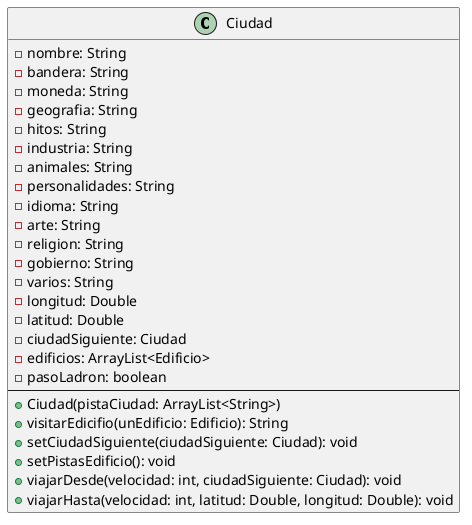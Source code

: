 @startuml

class Ciudad {
    -nombre: String
    -bandera: String
    -moneda: String
    -geografia: String
    -hitos: String
    -industria: String
    -animales: String
    -personalidades: String
    -idioma: String
    -arte: String
    -religion: String
    -gobierno: String
    -varios: String
    -longitud: Double
    -latitud: Double
    -ciudadSiguiente: Ciudad
    -edificios: ArrayList<Edificio>
    -pasoLadron: boolean
    --
    +Ciudad(pistaCiudad: ArrayList<String>)
    +visitarEdicifio(unEdificio: Edificio): String
    +setCiudadSiguiente(ciudadSiguiente: Ciudad): void
    +setPistasEdificio(): void
    +viajarDesde(velocidad: int, ciudadSiguiente: Ciudad): void
    +viajarHasta(velocidad: int, latitud: Double, longitud: Double): void
}
@enduml